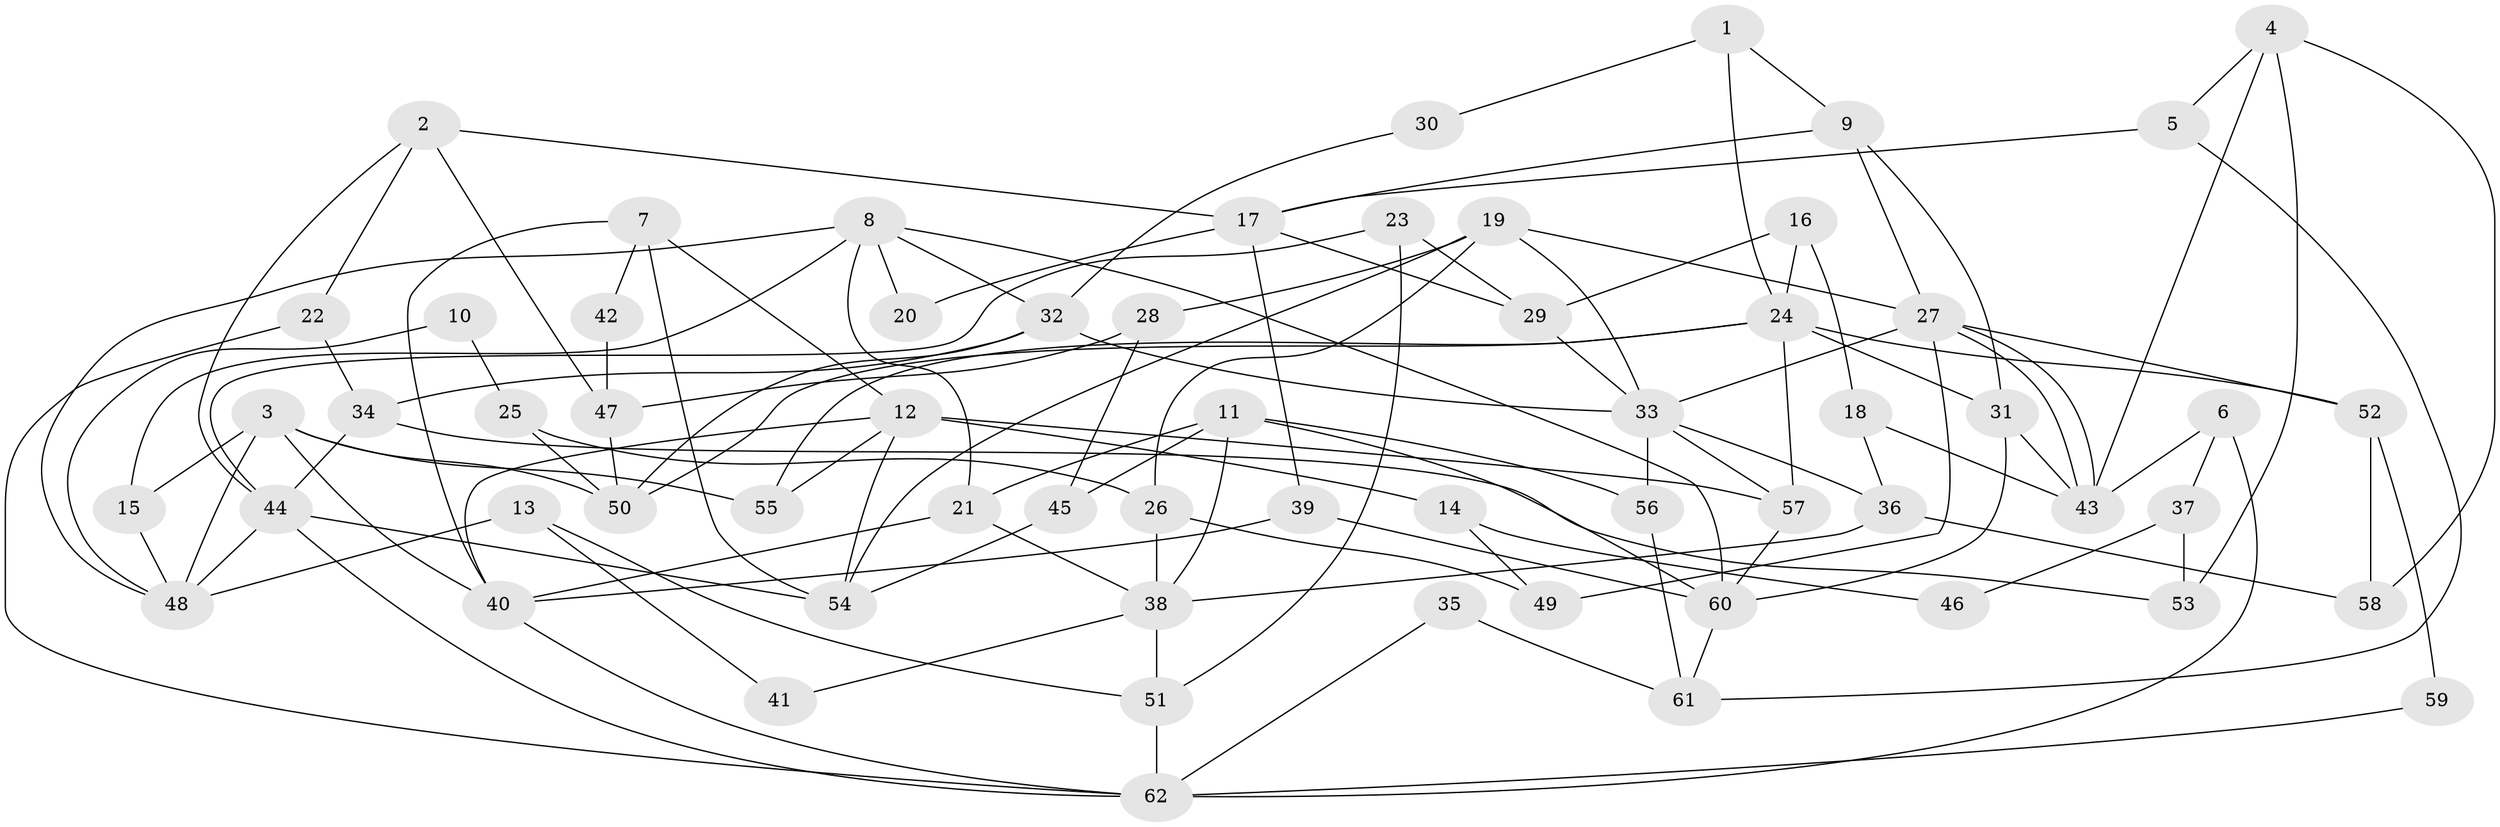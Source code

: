 // coarse degree distribution, {5: 0.22857142857142856, 6: 0.08571428571428572, 4: 0.14285714285714285, 3: 0.14285714285714285, 7: 0.17142857142857143, 2: 0.11428571428571428, 8: 0.05714285714285714, 9: 0.02857142857142857, 10: 0.02857142857142857}
// Generated by graph-tools (version 1.1) at 2025/24/03/03/25 07:24:04]
// undirected, 62 vertices, 124 edges
graph export_dot {
graph [start="1"]
  node [color=gray90,style=filled];
  1;
  2;
  3;
  4;
  5;
  6;
  7;
  8;
  9;
  10;
  11;
  12;
  13;
  14;
  15;
  16;
  17;
  18;
  19;
  20;
  21;
  22;
  23;
  24;
  25;
  26;
  27;
  28;
  29;
  30;
  31;
  32;
  33;
  34;
  35;
  36;
  37;
  38;
  39;
  40;
  41;
  42;
  43;
  44;
  45;
  46;
  47;
  48;
  49;
  50;
  51;
  52;
  53;
  54;
  55;
  56;
  57;
  58;
  59;
  60;
  61;
  62;
  1 -- 24;
  1 -- 9;
  1 -- 30;
  2 -- 47;
  2 -- 17;
  2 -- 22;
  2 -- 44;
  3 -- 15;
  3 -- 40;
  3 -- 48;
  3 -- 50;
  3 -- 55;
  4 -- 43;
  4 -- 58;
  4 -- 5;
  4 -- 53;
  5 -- 61;
  5 -- 17;
  6 -- 62;
  6 -- 43;
  6 -- 37;
  7 -- 54;
  7 -- 12;
  7 -- 40;
  7 -- 42;
  8 -- 48;
  8 -- 21;
  8 -- 15;
  8 -- 20;
  8 -- 32;
  8 -- 60;
  9 -- 17;
  9 -- 27;
  9 -- 31;
  10 -- 25;
  10 -- 48;
  11 -- 38;
  11 -- 60;
  11 -- 21;
  11 -- 45;
  11 -- 56;
  12 -- 55;
  12 -- 40;
  12 -- 14;
  12 -- 54;
  12 -- 57;
  13 -- 48;
  13 -- 51;
  13 -- 41;
  14 -- 49;
  14 -- 46;
  15 -- 48;
  16 -- 18;
  16 -- 24;
  16 -- 29;
  17 -- 29;
  17 -- 20;
  17 -- 39;
  18 -- 36;
  18 -- 43;
  19 -- 33;
  19 -- 54;
  19 -- 26;
  19 -- 27;
  19 -- 28;
  21 -- 40;
  21 -- 38;
  22 -- 62;
  22 -- 34;
  23 -- 29;
  23 -- 44;
  23 -- 51;
  24 -- 31;
  24 -- 57;
  24 -- 50;
  24 -- 52;
  24 -- 55;
  25 -- 50;
  25 -- 26;
  26 -- 38;
  26 -- 49;
  27 -- 43;
  27 -- 43;
  27 -- 33;
  27 -- 49;
  27 -- 52;
  28 -- 45;
  28 -- 47;
  29 -- 33;
  30 -- 32;
  31 -- 60;
  31 -- 43;
  32 -- 50;
  32 -- 33;
  32 -- 34;
  33 -- 36;
  33 -- 56;
  33 -- 57;
  34 -- 44;
  34 -- 53;
  35 -- 62;
  35 -- 61;
  36 -- 38;
  36 -- 58;
  37 -- 53;
  37 -- 46;
  38 -- 51;
  38 -- 41;
  39 -- 60;
  39 -- 40;
  40 -- 62;
  42 -- 47;
  44 -- 48;
  44 -- 54;
  44 -- 62;
  45 -- 54;
  47 -- 50;
  51 -- 62;
  52 -- 58;
  52 -- 59;
  56 -- 61;
  57 -- 60;
  59 -- 62;
  60 -- 61;
}
